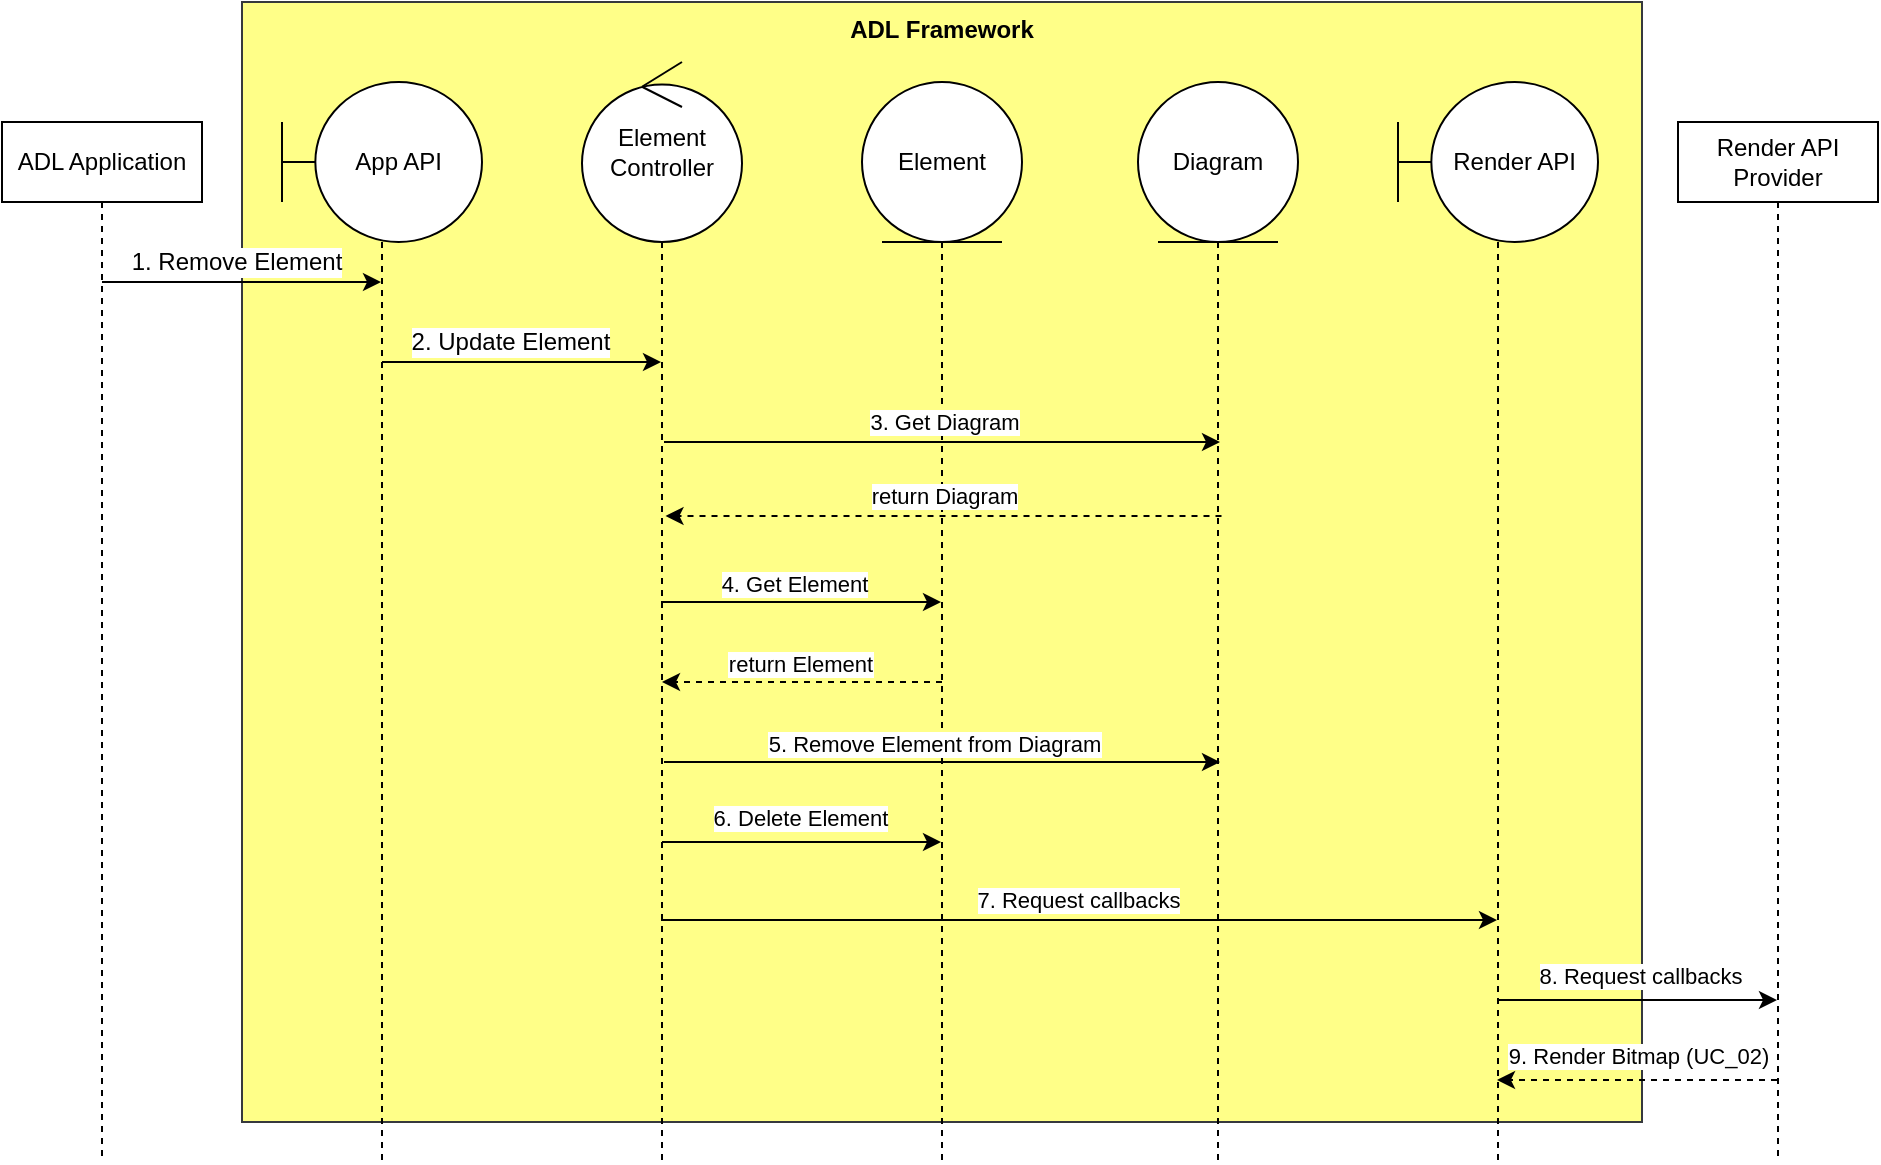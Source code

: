 <mxfile version="22.0.8" type="github">
  <diagram name="Page-1" id="zBqm8ygghPVLinz1BmMf">
    <mxGraphModel dx="1394" dy="1847" grid="1" gridSize="10" guides="1" tooltips="1" connect="1" arrows="1" fold="1" page="1" pageScale="1" pageWidth="850" pageHeight="1100" math="0" shadow="0">
      <root>
        <mxCell id="0" />
        <mxCell id="1" parent="0" />
        <mxCell id="G-GRrxJtMZ8-qGgRV_3n-23" value="ADL Framework" style="rounded=0;whiteSpace=wrap;html=1;strokeColor=#36393d;align=center;verticalAlign=top;fontFamily=Helvetica;fontSize=12;fillColor=#ffff88;fontStyle=1" parent="1" vertex="1">
          <mxGeometry x="190" y="-20" width="700" height="560" as="geometry" />
        </mxCell>
        <mxCell id="hbBKO548ohiODmFPmz2a-2" style="rounded=0;orthogonalLoop=1;jettySize=auto;html=1;dashed=1;" edge="1" parent="1">
          <mxGeometry relative="1" as="geometry">
            <mxPoint x="540" y="320" as="sourcePoint" />
            <mxPoint x="400" y="320" as="targetPoint" />
          </mxGeometry>
        </mxCell>
        <mxCell id="hbBKO548ohiODmFPmz2a-3" value="return Element" style="edgeLabel;html=1;align=center;verticalAlign=middle;resizable=0;points=[];" vertex="1" connectable="0" parent="hbBKO548ohiODmFPmz2a-2">
          <mxGeometry x="0.018" y="-4" relative="1" as="geometry">
            <mxPoint y="-5" as="offset" />
          </mxGeometry>
        </mxCell>
        <mxCell id="sQM8UWbegV8d2F65R5zS-1" value="Element" style="shape=umlLifeline;perimeter=lifelinePerimeter;whiteSpace=wrap;html=1;container=1;dropTarget=0;collapsible=0;recursiveResize=0;outlineConnect=0;portConstraint=eastwest;newEdgeStyle={&quot;curved&quot;:0,&quot;rounded&quot;:0};participant=umlEntity;strokeColor=default;align=center;verticalAlign=middle;fontFamily=Helvetica;fontSize=12;fontColor=default;fillColor=default;size=80;" parent="1" vertex="1">
          <mxGeometry x="500" y="20" width="80" height="540" as="geometry" />
        </mxCell>
        <mxCell id="G-GRrxJtMZ8-qGgRV_3n-5" style="rounded=0;orthogonalLoop=1;jettySize=auto;html=1;fontFamily=Helvetica;fontSize=12;fontColor=default;" parent="1" source="G-GRrxJtMZ8-qGgRV_3n-1" target="G-GRrxJtMZ8-qGgRV_3n-2" edge="1">
          <mxGeometry relative="1" as="geometry">
            <Array as="points">
              <mxPoint x="210" y="120" />
            </Array>
          </mxGeometry>
        </mxCell>
        <mxCell id="G-GRrxJtMZ8-qGgRV_3n-11" value="1. Remove Element" style="edgeLabel;html=1;align=center;verticalAlign=middle;resizable=0;points=[];fontSize=12;fontFamily=Helvetica;fontColor=default;" parent="G-GRrxJtMZ8-qGgRV_3n-5" vertex="1" connectable="0">
          <mxGeometry x="-0.041" y="2" relative="1" as="geometry">
            <mxPoint y="-8" as="offset" />
          </mxGeometry>
        </mxCell>
        <mxCell id="G-GRrxJtMZ8-qGgRV_3n-1" value="ADL Application" style="shape=umlLifeline;perimeter=lifelinePerimeter;whiteSpace=wrap;html=1;container=1;dropTarget=0;collapsible=0;recursiveResize=0;outlineConnect=0;portConstraint=eastwest;newEdgeStyle={&quot;curved&quot;:0,&quot;rounded&quot;:0};" parent="1" vertex="1">
          <mxGeometry x="70" y="40" width="100" height="520" as="geometry" />
        </mxCell>
        <mxCell id="G-GRrxJtMZ8-qGgRV_3n-9" style="rounded=0;orthogonalLoop=1;jettySize=auto;html=1;fontFamily=Helvetica;fontSize=12;fontColor=default;" parent="1" source="G-GRrxJtMZ8-qGgRV_3n-2" target="G-GRrxJtMZ8-qGgRV_3n-3" edge="1">
          <mxGeometry relative="1" as="geometry">
            <Array as="points">
              <mxPoint x="330" y="160" />
            </Array>
          </mxGeometry>
        </mxCell>
        <mxCell id="G-GRrxJtMZ8-qGgRV_3n-12" value="2. Update Element" style="edgeLabel;html=1;align=center;verticalAlign=middle;resizable=0;points=[];fontSize=12;fontFamily=Helvetica;fontColor=default;" parent="G-GRrxJtMZ8-qGgRV_3n-9" vertex="1" connectable="0">
          <mxGeometry x="-0.089" y="-1" relative="1" as="geometry">
            <mxPoint y="-11" as="offset" />
          </mxGeometry>
        </mxCell>
        <mxCell id="sQM8UWbegV8d2F65R5zS-14" style="rounded=0;orthogonalLoop=1;jettySize=auto;html=1;" parent="1" edge="1">
          <mxGeometry relative="1" as="geometry">
            <Array as="points">
              <mxPoint x="610" y="439" />
            </Array>
            <mxPoint x="399.5" y="439" as="sourcePoint" />
            <mxPoint x="817.5" y="439" as="targetPoint" />
          </mxGeometry>
        </mxCell>
        <mxCell id="sQM8UWbegV8d2F65R5zS-15" value="7. Request callbacks" style="edgeLabel;html=1;align=center;verticalAlign=middle;resizable=0;points=[];" parent="sQM8UWbegV8d2F65R5zS-14" vertex="1" connectable="0">
          <mxGeometry x="-0.002" relative="1" as="geometry">
            <mxPoint y="-10" as="offset" />
          </mxGeometry>
        </mxCell>
        <mxCell id="hbBKO548ohiODmFPmz2a-1" style="rounded=0;orthogonalLoop=1;jettySize=auto;html=1;" edge="1" parent="1">
          <mxGeometry relative="1" as="geometry">
            <mxPoint x="401" y="360" as="sourcePoint" />
            <mxPoint x="679" y="360" as="targetPoint" />
          </mxGeometry>
        </mxCell>
        <mxCell id="hbBKO548ohiODmFPmz2a-4" value="5. Remove Element from Diagram" style="edgeLabel;html=1;align=center;verticalAlign=middle;resizable=0;points=[];" vertex="1" connectable="0" parent="hbBKO548ohiODmFPmz2a-1">
          <mxGeometry x="-0.03" y="3" relative="1" as="geometry">
            <mxPoint y="-6" as="offset" />
          </mxGeometry>
        </mxCell>
        <mxCell id="hbBKO548ohiODmFPmz2a-5" style="rounded=0;orthogonalLoop=1;jettySize=auto;html=1;" edge="1" parent="1" source="G-GRrxJtMZ8-qGgRV_3n-3" target="sQM8UWbegV8d2F65R5zS-1">
          <mxGeometry relative="1" as="geometry">
            <mxPoint x="540" y="225" as="targetPoint" />
            <Array as="points">
              <mxPoint x="470" y="400" />
            </Array>
          </mxGeometry>
        </mxCell>
        <mxCell id="hbBKO548ohiODmFPmz2a-7" value="6. Delete Element" style="edgeLabel;html=1;align=center;verticalAlign=middle;resizable=0;points=[];" vertex="1" connectable="0" parent="hbBKO548ohiODmFPmz2a-5">
          <mxGeometry x="-0.011" y="3" relative="1" as="geometry">
            <mxPoint y="-9" as="offset" />
          </mxGeometry>
        </mxCell>
        <mxCell id="G-GRrxJtMZ8-qGgRV_3n-3" value="Element Controller" style="shape=umlLifeline;perimeter=lifelinePerimeter;whiteSpace=wrap;html=1;container=1;dropTarget=0;collapsible=0;recursiveResize=0;outlineConnect=0;portConstraint=eastwest;newEdgeStyle={&quot;curved&quot;:0,&quot;rounded&quot;:0};participant=umlControl;strokeColor=default;align=center;verticalAlign=middle;fontFamily=Helvetica;fontSize=12;fontColor=default;fillColor=default;size=90;" parent="1" vertex="1">
          <mxGeometry x="360" y="10" width="80" height="550" as="geometry" />
        </mxCell>
        <mxCell id="G-GRrxJtMZ8-qGgRV_3n-2" value="&amp;nbsp; &amp;nbsp; &amp;nbsp;App API" style="shape=umlLifeline;perimeter=lifelinePerimeter;whiteSpace=wrap;html=1;container=1;dropTarget=0;collapsible=0;recursiveResize=0;outlineConnect=0;portConstraint=eastwest;newEdgeStyle={&quot;curved&quot;:0,&quot;rounded&quot;:0};participant=umlBoundary;size=80;" parent="1" vertex="1">
          <mxGeometry x="210" y="20" width="100" height="540" as="geometry" />
        </mxCell>
        <mxCell id="sQM8UWbegV8d2F65R5zS-2" style="rounded=0;orthogonalLoop=1;jettySize=auto;html=1;" parent="1" edge="1">
          <mxGeometry relative="1" as="geometry">
            <mxPoint x="399.5" y="280" as="sourcePoint" />
            <mxPoint x="539.5" y="280" as="targetPoint" />
            <Array as="points">
              <mxPoint x="460" y="280" />
            </Array>
          </mxGeometry>
        </mxCell>
        <mxCell id="sQM8UWbegV8d2F65R5zS-3" value="4. Get Element" style="edgeLabel;html=1;align=center;verticalAlign=middle;resizable=0;points=[];" parent="sQM8UWbegV8d2F65R5zS-2" vertex="1" connectable="0">
          <mxGeometry x="-0.052" y="3" relative="1" as="geometry">
            <mxPoint y="-6" as="offset" />
          </mxGeometry>
        </mxCell>
        <mxCell id="sQM8UWbegV8d2F65R5zS-4" style="rounded=0;orthogonalLoop=1;jettySize=auto;html=1;" parent="1" edge="1">
          <mxGeometry relative="1" as="geometry">
            <mxPoint x="401" y="200" as="sourcePoint" />
            <mxPoint x="679" y="200" as="targetPoint" />
            <Array as="points">
              <mxPoint x="551.5" y="200" />
            </Array>
          </mxGeometry>
        </mxCell>
        <mxCell id="sQM8UWbegV8d2F65R5zS-5" value="3. Get Diagram" style="edgeLabel;html=1;align=center;verticalAlign=middle;resizable=0;points=[];" parent="sQM8UWbegV8d2F65R5zS-4" vertex="1" connectable="0">
          <mxGeometry x="0.65" y="-2" relative="1" as="geometry">
            <mxPoint x="-90" y="-12" as="offset" />
          </mxGeometry>
        </mxCell>
        <mxCell id="G-GRrxJtMZ8-qGgRV_3n-4" value="Diagram" style="shape=umlLifeline;perimeter=lifelinePerimeter;whiteSpace=wrap;html=1;container=1;dropTarget=0;collapsible=0;recursiveResize=0;outlineConnect=0;portConstraint=eastwest;newEdgeStyle={&quot;curved&quot;:0,&quot;rounded&quot;:0};participant=umlEntity;strokeColor=default;align=center;verticalAlign=middle;fontFamily=Helvetica;fontSize=12;fontColor=default;fillColor=default;size=80;" parent="1" vertex="1">
          <mxGeometry x="638" y="20" width="80" height="540" as="geometry" />
        </mxCell>
        <mxCell id="sQM8UWbegV8d2F65R5zS-18" style="rounded=0;orthogonalLoop=1;jettySize=auto;html=1;dashed=1;" parent="1" edge="1">
          <mxGeometry relative="1" as="geometry">
            <Array as="points">
              <mxPoint x="880" y="519" />
            </Array>
            <mxPoint x="957.5" y="519" as="sourcePoint" />
            <mxPoint x="817.5" y="519" as="targetPoint" />
          </mxGeometry>
        </mxCell>
        <mxCell id="sQM8UWbegV8d2F65R5zS-19" value="9. Render Bitmap (UC_02)" style="edgeLabel;html=1;align=center;verticalAlign=middle;resizable=0;points=[];" parent="sQM8UWbegV8d2F65R5zS-18" vertex="1" connectable="0">
          <mxGeometry x="0.145" y="-2" relative="1" as="geometry">
            <mxPoint x="10" y="-10" as="offset" />
          </mxGeometry>
        </mxCell>
        <mxCell id="G-GRrxJtMZ8-qGgRV_3n-6" value="Render API Provider" style="shape=umlLifeline;perimeter=lifelinePerimeter;whiteSpace=wrap;html=1;container=1;dropTarget=0;collapsible=0;recursiveResize=0;outlineConnect=0;portConstraint=eastwest;newEdgeStyle={&quot;curved&quot;:0,&quot;rounded&quot;:0};" parent="1" vertex="1">
          <mxGeometry x="908" y="40" width="100" height="520" as="geometry" />
        </mxCell>
        <mxCell id="sQM8UWbegV8d2F65R5zS-16" style="rounded=0;orthogonalLoop=1;jettySize=auto;html=1;" parent="1" edge="1">
          <mxGeometry relative="1" as="geometry">
            <Array as="points">
              <mxPoint x="880" y="479" />
            </Array>
            <mxPoint x="817.5" y="479" as="sourcePoint" />
            <mxPoint x="957.5" y="479" as="targetPoint" />
          </mxGeometry>
        </mxCell>
        <mxCell id="sQM8UWbegV8d2F65R5zS-17" value="8. Request callbacks" style="edgeLabel;html=1;align=center;verticalAlign=middle;resizable=0;points=[];" parent="sQM8UWbegV8d2F65R5zS-16" vertex="1" connectable="0">
          <mxGeometry x="-0.132" y="2" relative="1" as="geometry">
            <mxPoint x="10" y="-10" as="offset" />
          </mxGeometry>
        </mxCell>
        <mxCell id="G-GRrxJtMZ8-qGgRV_3n-8" value="&amp;nbsp; &amp;nbsp; &amp;nbsp;Render API" style="shape=umlLifeline;perimeter=lifelinePerimeter;whiteSpace=wrap;html=1;container=1;dropTarget=0;collapsible=0;recursiveResize=0;outlineConnect=0;portConstraint=eastwest;newEdgeStyle={&quot;curved&quot;:0,&quot;rounded&quot;:0};participant=umlBoundary;size=80;" parent="1" vertex="1">
          <mxGeometry x="768" y="20" width="100" height="540" as="geometry" />
        </mxCell>
        <mxCell id="sQM8UWbegV8d2F65R5zS-6" value="return Diagram" style="rounded=0;orthogonalLoop=1;jettySize=auto;html=1;dashed=1;" parent="1" edge="1">
          <mxGeometry y="-10" relative="1" as="geometry">
            <mxPoint x="679.75" y="237" as="sourcePoint" />
            <mxPoint x="401.75" y="237" as="targetPoint" />
            <mxPoint as="offset" />
          </mxGeometry>
        </mxCell>
      </root>
    </mxGraphModel>
  </diagram>
</mxfile>

